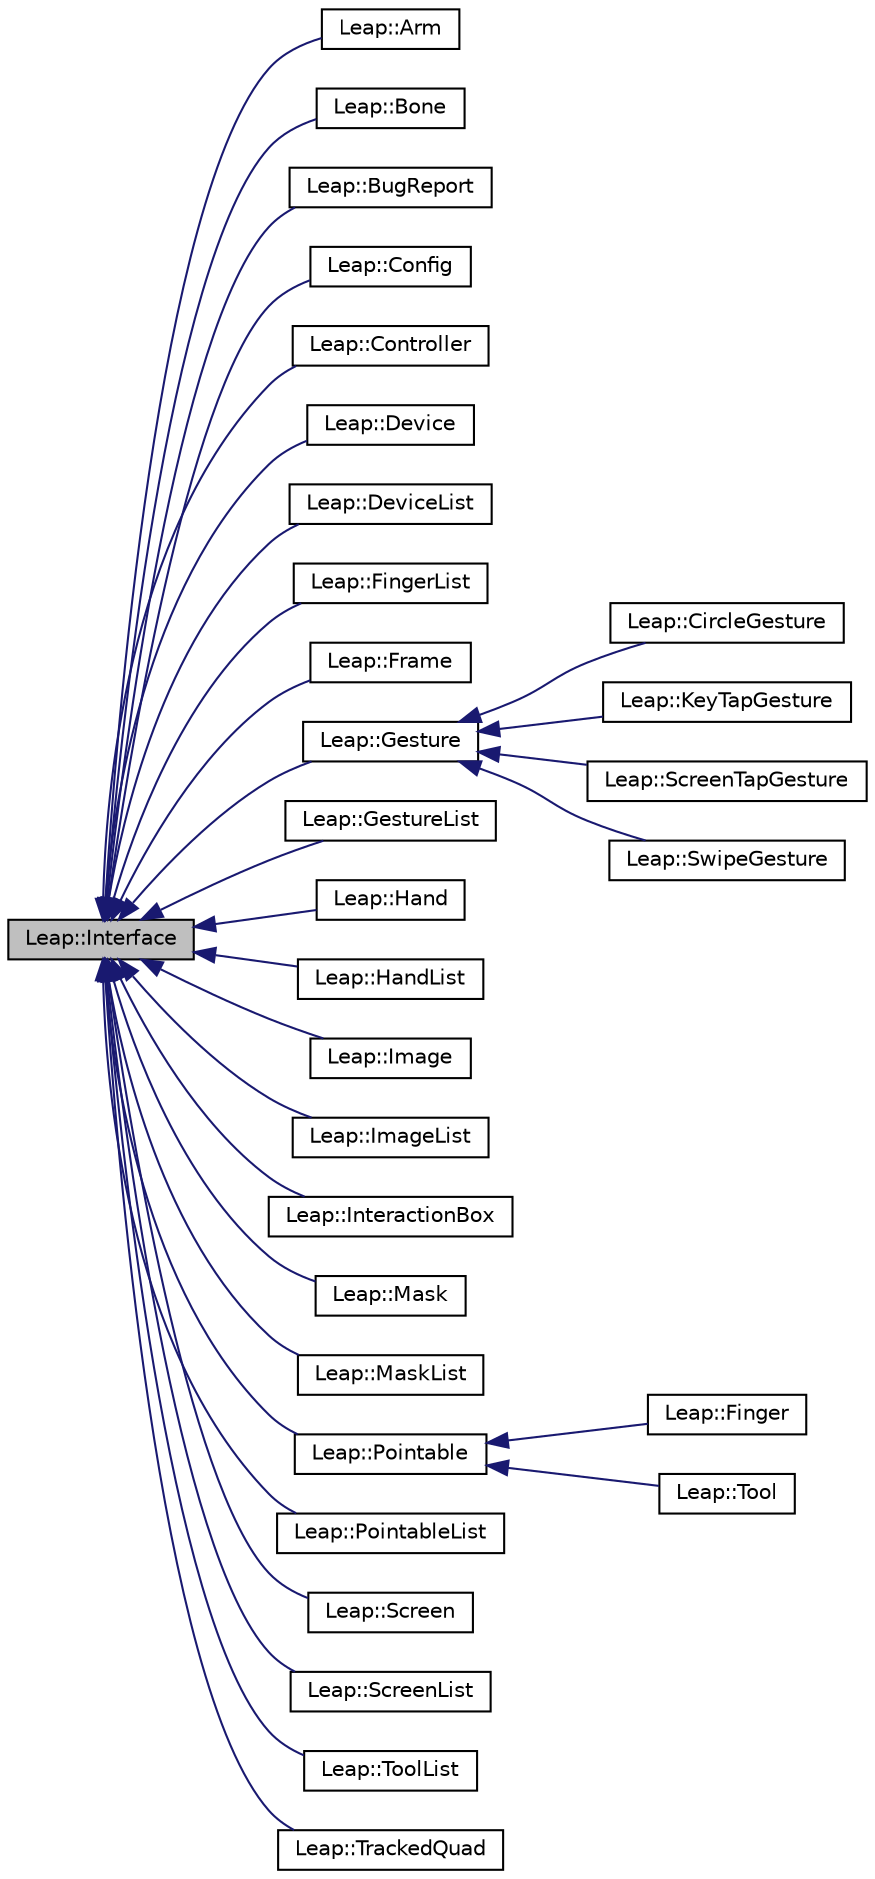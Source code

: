 digraph "Leap::Interface"
{
  edge [fontname="Helvetica",fontsize="10",labelfontname="Helvetica",labelfontsize="10"];
  node [fontname="Helvetica",fontsize="10",shape=record];
  rankdir="LR";
  Node0 [label="Leap::Interface",height=0.2,width=0.4,color="black", fillcolor="grey75", style="filled", fontcolor="black"];
  Node0 -> Node1 [dir="back",color="midnightblue",fontsize="10",style="solid",fontname="Helvetica"];
  Node1 [label="Leap::Arm",height=0.2,width=0.4,color="black", fillcolor="white", style="filled",URL="$class_leap_1_1_arm.html"];
  Node0 -> Node2 [dir="back",color="midnightblue",fontsize="10",style="solid",fontname="Helvetica"];
  Node2 [label="Leap::Bone",height=0.2,width=0.4,color="black", fillcolor="white", style="filled",URL="$class_leap_1_1_bone.html"];
  Node0 -> Node3 [dir="back",color="midnightblue",fontsize="10",style="solid",fontname="Helvetica"];
  Node3 [label="Leap::BugReport",height=0.2,width=0.4,color="black", fillcolor="white", style="filled",URL="$class_leap_1_1_bug_report.html"];
  Node0 -> Node4 [dir="back",color="midnightblue",fontsize="10",style="solid",fontname="Helvetica"];
  Node4 [label="Leap::Config",height=0.2,width=0.4,color="black", fillcolor="white", style="filled",URL="$class_leap_1_1_config.html"];
  Node0 -> Node5 [dir="back",color="midnightblue",fontsize="10",style="solid",fontname="Helvetica"];
  Node5 [label="Leap::Controller",height=0.2,width=0.4,color="black", fillcolor="white", style="filled",URL="$class_leap_1_1_controller.html"];
  Node0 -> Node6 [dir="back",color="midnightblue",fontsize="10",style="solid",fontname="Helvetica"];
  Node6 [label="Leap::Device",height=0.2,width=0.4,color="black", fillcolor="white", style="filled",URL="$class_leap_1_1_device.html"];
  Node0 -> Node7 [dir="back",color="midnightblue",fontsize="10",style="solid",fontname="Helvetica"];
  Node7 [label="Leap::DeviceList",height=0.2,width=0.4,color="black", fillcolor="white", style="filled",URL="$class_leap_1_1_device_list.html"];
  Node0 -> Node8 [dir="back",color="midnightblue",fontsize="10",style="solid",fontname="Helvetica"];
  Node8 [label="Leap::FingerList",height=0.2,width=0.4,color="black", fillcolor="white", style="filled",URL="$class_leap_1_1_finger_list.html"];
  Node0 -> Node9 [dir="back",color="midnightblue",fontsize="10",style="solid",fontname="Helvetica"];
  Node9 [label="Leap::Frame",height=0.2,width=0.4,color="black", fillcolor="white", style="filled",URL="$class_leap_1_1_frame.html"];
  Node0 -> Node10 [dir="back",color="midnightblue",fontsize="10",style="solid",fontname="Helvetica"];
  Node10 [label="Leap::Gesture",height=0.2,width=0.4,color="black", fillcolor="white", style="filled",URL="$class_leap_1_1_gesture.html"];
  Node10 -> Node11 [dir="back",color="midnightblue",fontsize="10",style="solid",fontname="Helvetica"];
  Node11 [label="Leap::CircleGesture",height=0.2,width=0.4,color="black", fillcolor="white", style="filled",URL="$class_leap_1_1_circle_gesture.html"];
  Node10 -> Node12 [dir="back",color="midnightblue",fontsize="10",style="solid",fontname="Helvetica"];
  Node12 [label="Leap::KeyTapGesture",height=0.2,width=0.4,color="black", fillcolor="white", style="filled",URL="$class_leap_1_1_key_tap_gesture.html"];
  Node10 -> Node13 [dir="back",color="midnightblue",fontsize="10",style="solid",fontname="Helvetica"];
  Node13 [label="Leap::ScreenTapGesture",height=0.2,width=0.4,color="black", fillcolor="white", style="filled",URL="$class_leap_1_1_screen_tap_gesture.html"];
  Node10 -> Node14 [dir="back",color="midnightblue",fontsize="10",style="solid",fontname="Helvetica"];
  Node14 [label="Leap::SwipeGesture",height=0.2,width=0.4,color="black", fillcolor="white", style="filled",URL="$class_leap_1_1_swipe_gesture.html"];
  Node0 -> Node15 [dir="back",color="midnightblue",fontsize="10",style="solid",fontname="Helvetica"];
  Node15 [label="Leap::GestureList",height=0.2,width=0.4,color="black", fillcolor="white", style="filled",URL="$class_leap_1_1_gesture_list.html"];
  Node0 -> Node16 [dir="back",color="midnightblue",fontsize="10",style="solid",fontname="Helvetica"];
  Node16 [label="Leap::Hand",height=0.2,width=0.4,color="black", fillcolor="white", style="filled",URL="$class_leap_1_1_hand.html"];
  Node0 -> Node17 [dir="back",color="midnightblue",fontsize="10",style="solid",fontname="Helvetica"];
  Node17 [label="Leap::HandList",height=0.2,width=0.4,color="black", fillcolor="white", style="filled",URL="$class_leap_1_1_hand_list.html"];
  Node0 -> Node18 [dir="back",color="midnightblue",fontsize="10",style="solid",fontname="Helvetica"];
  Node18 [label="Leap::Image",height=0.2,width=0.4,color="black", fillcolor="white", style="filled",URL="$class_leap_1_1_image.html"];
  Node0 -> Node19 [dir="back",color="midnightblue",fontsize="10",style="solid",fontname="Helvetica"];
  Node19 [label="Leap::ImageList",height=0.2,width=0.4,color="black", fillcolor="white", style="filled",URL="$class_leap_1_1_image_list.html"];
  Node0 -> Node20 [dir="back",color="midnightblue",fontsize="10",style="solid",fontname="Helvetica"];
  Node20 [label="Leap::InteractionBox",height=0.2,width=0.4,color="black", fillcolor="white", style="filled",URL="$class_leap_1_1_interaction_box.html"];
  Node0 -> Node21 [dir="back",color="midnightblue",fontsize="10",style="solid",fontname="Helvetica"];
  Node21 [label="Leap::Mask",height=0.2,width=0.4,color="black", fillcolor="white", style="filled",URL="$class_leap_1_1_mask.html"];
  Node0 -> Node22 [dir="back",color="midnightblue",fontsize="10",style="solid",fontname="Helvetica"];
  Node22 [label="Leap::MaskList",height=0.2,width=0.4,color="black", fillcolor="white", style="filled",URL="$class_leap_1_1_mask_list.html"];
  Node0 -> Node23 [dir="back",color="midnightblue",fontsize="10",style="solid",fontname="Helvetica"];
  Node23 [label="Leap::Pointable",height=0.2,width=0.4,color="black", fillcolor="white", style="filled",URL="$class_leap_1_1_pointable.html"];
  Node23 -> Node24 [dir="back",color="midnightblue",fontsize="10",style="solid",fontname="Helvetica"];
  Node24 [label="Leap::Finger",height=0.2,width=0.4,color="black", fillcolor="white", style="filled",URL="$class_leap_1_1_finger.html"];
  Node23 -> Node25 [dir="back",color="midnightblue",fontsize="10",style="solid",fontname="Helvetica"];
  Node25 [label="Leap::Tool",height=0.2,width=0.4,color="black", fillcolor="white", style="filled",URL="$class_leap_1_1_tool.html"];
  Node0 -> Node26 [dir="back",color="midnightblue",fontsize="10",style="solid",fontname="Helvetica"];
  Node26 [label="Leap::PointableList",height=0.2,width=0.4,color="black", fillcolor="white", style="filled",URL="$class_leap_1_1_pointable_list.html"];
  Node0 -> Node27 [dir="back",color="midnightblue",fontsize="10",style="solid",fontname="Helvetica"];
  Node27 [label="Leap::Screen",height=0.2,width=0.4,color="black", fillcolor="white", style="filled",URL="$class_leap_1_1_screen.html"];
  Node0 -> Node28 [dir="back",color="midnightblue",fontsize="10",style="solid",fontname="Helvetica"];
  Node28 [label="Leap::ScreenList",height=0.2,width=0.4,color="black", fillcolor="white", style="filled",URL="$class_leap_1_1_screen_list.html"];
  Node0 -> Node29 [dir="back",color="midnightblue",fontsize="10",style="solid",fontname="Helvetica"];
  Node29 [label="Leap::ToolList",height=0.2,width=0.4,color="black", fillcolor="white", style="filled",URL="$class_leap_1_1_tool_list.html"];
  Node0 -> Node30 [dir="back",color="midnightblue",fontsize="10",style="solid",fontname="Helvetica"];
  Node30 [label="Leap::TrackedQuad",height=0.2,width=0.4,color="black", fillcolor="white", style="filled",URL="$class_leap_1_1_tracked_quad.html"];
}
